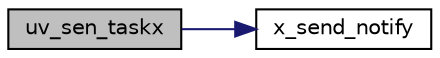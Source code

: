digraph "uv_sen_taskx"
{
 // INTERACTIVE_SVG=YES
  edge [fontname="Helvetica",fontsize="10",labelfontname="Helvetica",labelfontsize="10"];
  node [fontname="Helvetica",fontsize="10",shape=record];
  rankdir="LR";
  Node1 [label="uv_sen_taskx",height=0.2,width=0.4,color="black", fillcolor="grey75", style="filled", fontcolor="black"];
  Node1 -> Node2 [color="midnightblue",fontsize="10",style="solid",fontname="Helvetica"];
  Node2 [label="x_send_notify",height=0.2,width=0.4,color="black", fillcolor="white", style="filled",URL="$d5/d79/a00030.html#ae17b0bb16da3c471bb6074bb4c4d0fee",tooltip="OS notification processing request. "];
}
